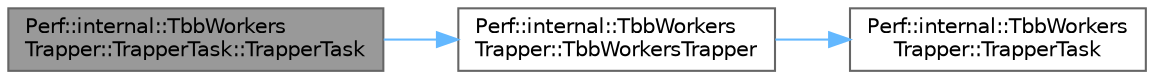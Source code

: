 digraph "Perf::internal::TbbWorkersTrapper::TrapperTask::TrapperTask"
{
 // LATEX_PDF_SIZE
  bgcolor="transparent";
  edge [fontname=Helvetica,fontsize=10,labelfontname=Helvetica,labelfontsize=10];
  node [fontname=Helvetica,fontsize=10,shape=box,height=0.2,width=0.4];
  rankdir="LR";
  Node1 [id="Node000001",label="Perf::internal::TbbWorkers\lTrapper::TrapperTask::TrapperTask",height=0.2,width=0.4,color="gray40", fillcolor="grey60", style="filled", fontcolor="black",tooltip=" "];
  Node1 -> Node2 [id="edge1_Node000001_Node000002",color="steelblue1",style="solid",tooltip=" "];
  Node2 [id="Node000002",label="Perf::internal::TbbWorkers\lTrapper::TbbWorkersTrapper",height=0.2,width=0.4,color="grey40", fillcolor="white", style="filled",URL="$class_perf_1_1internal_1_1_tbb_workers_trapper.html#afcab2ee2ddd4cb8c1c95b4eb0eeb0546",tooltip=" "];
  Node2 -> Node3 [id="edge2_Node000002_Node000003",color="steelblue1",style="solid",tooltip=" "];
  Node3 [id="Node000003",label="Perf::internal::TbbWorkers\lTrapper::TrapperTask",height=0.2,width=0.4,color="grey40", fillcolor="white", style="filled",URL="$class_perf_1_1internal_1_1_tbb_workers_trapper.html#a075df74796930e0e0f90fcb8e022d8ac",tooltip=" "];
}
